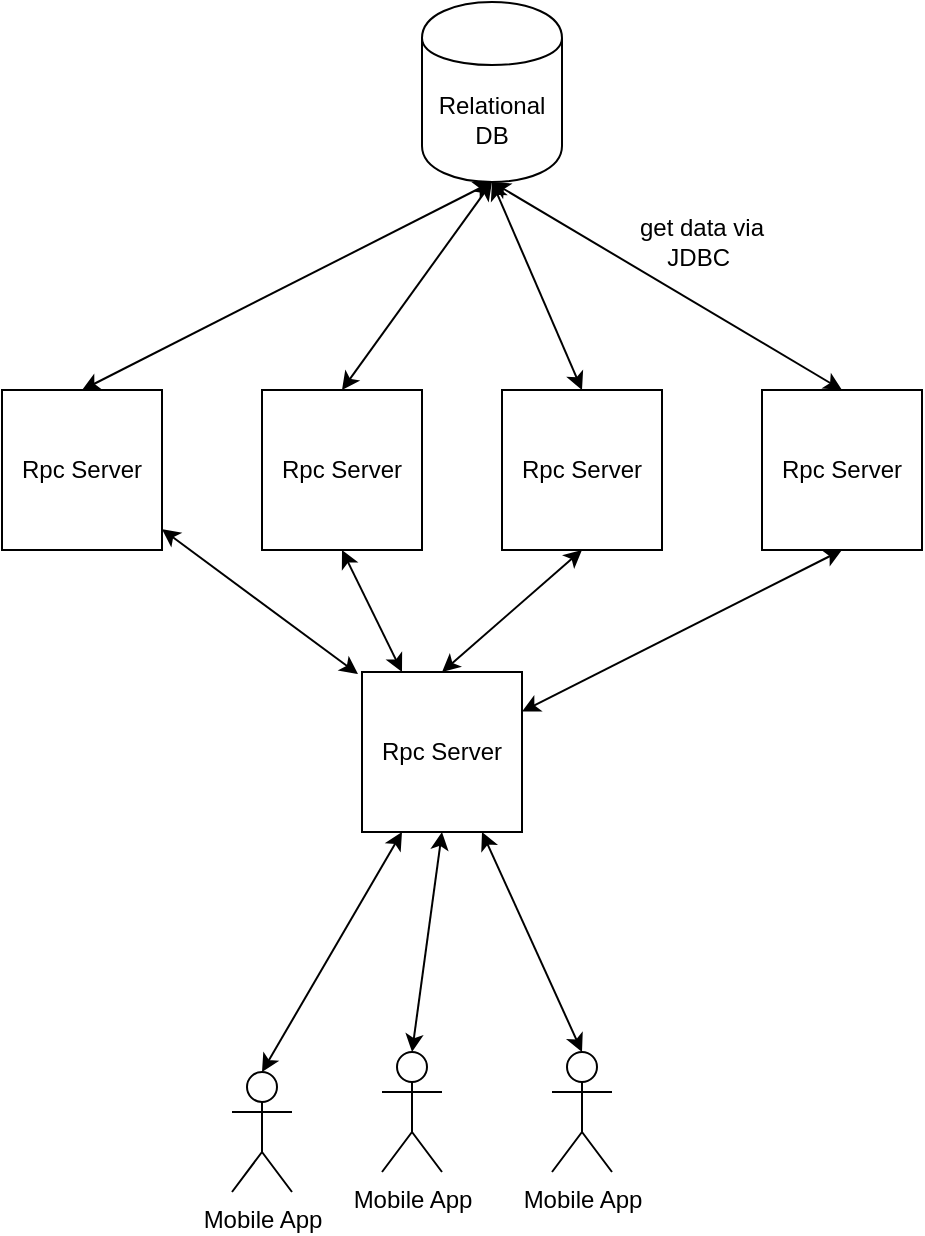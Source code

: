 <mxfile version="10.8.0" type="github"><diagram id="AlyQlOdhfBKGdvr_tPZl" name="Page-1"><mxGraphModel dx="1398" dy="857" grid="1" gridSize="10" guides="1" tooltips="1" connect="1" arrows="1" fold="1" page="1" pageScale="1" pageWidth="827" pageHeight="1169" math="0" shadow="0"><root><mxCell id="0"/><mxCell id="1" parent="0"/><mxCell id="KvPZIoC5VWN-OyyEDULk-1" value="Rpc Server" style="whiteSpace=wrap;html=1;aspect=fixed;" vertex="1" parent="1"><mxGeometry x="290" y="279" width="80" height="80" as="geometry"/></mxCell><mxCell id="KvPZIoC5VWN-OyyEDULk-2" value="Rpc Server" style="whiteSpace=wrap;html=1;aspect=fixed;" vertex="1" parent="1"><mxGeometry x="160" y="279" width="80" height="80" as="geometry"/></mxCell><mxCell id="KvPZIoC5VWN-OyyEDULk-3" value="Rpc Server" style="whiteSpace=wrap;html=1;aspect=fixed;" vertex="1" parent="1"><mxGeometry x="410" y="279" width="80" height="80" as="geometry"/></mxCell><mxCell id="KvPZIoC5VWN-OyyEDULk-4" value="Rpc Server" style="whiteSpace=wrap;html=1;aspect=fixed;" vertex="1" parent="1"><mxGeometry x="540" y="279" width="80" height="80" as="geometry"/></mxCell><mxCell id="KvPZIoC5VWN-OyyEDULk-8" value="" style="endArrow=classic;startArrow=classic;html=1;exitX=-0.025;exitY=0.013;exitDx=0;exitDy=0;exitPerimeter=0;" edge="1" parent="1" source="KvPZIoC5VWN-OyyEDULk-24" target="KvPZIoC5VWN-OyyEDULk-2"><mxGeometry width="50" height="50" relative="1" as="geometry"><mxPoint x="340" y="515" as="sourcePoint"/><mxPoint x="250" y="395" as="targetPoint"/></mxGeometry></mxCell><mxCell id="KvPZIoC5VWN-OyyEDULk-9" value="" style="endArrow=classic;startArrow=classic;html=1;entryX=0.5;entryY=1;entryDx=0;entryDy=0;exitX=0.25;exitY=0;exitDx=0;exitDy=0;" edge="1" parent="1" source="KvPZIoC5VWN-OyyEDULk-24" target="KvPZIoC5VWN-OyyEDULk-1"><mxGeometry width="50" height="50" relative="1" as="geometry"><mxPoint x="358" y="483" as="sourcePoint"/><mxPoint x="260" y="435" as="targetPoint"/></mxGeometry></mxCell><mxCell id="KvPZIoC5VWN-OyyEDULk-10" value="" style="endArrow=classic;startArrow=classic;html=1;entryX=0.5;entryY=1;entryDx=0;entryDy=0;exitX=0.5;exitY=0;exitDx=0;exitDy=0;" edge="1" parent="1" source="KvPZIoC5VWN-OyyEDULk-24" target="KvPZIoC5VWN-OyyEDULk-3"><mxGeometry width="50" height="50" relative="1" as="geometry"><mxPoint x="400" y="470" as="sourcePoint"/><mxPoint x="270" y="445" as="targetPoint"/></mxGeometry></mxCell><mxCell id="KvPZIoC5VWN-OyyEDULk-11" value="" style="endArrow=classic;startArrow=classic;html=1;entryX=0.5;entryY=1;entryDx=0;entryDy=0;" edge="1" parent="1" source="KvPZIoC5VWN-OyyEDULk-24" target="KvPZIoC5VWN-OyyEDULk-4"><mxGeometry width="50" height="50" relative="1" as="geometry"><mxPoint x="442" y="483" as="sourcePoint"/><mxPoint x="280" y="455" as="targetPoint"/></mxGeometry></mxCell><mxCell id="KvPZIoC5VWN-OyyEDULk-12" value="Relational&lt;br&gt;DB&lt;br&gt;" style="shape=cylinder;whiteSpace=wrap;html=1;boundedLbl=1;backgroundOutline=1;" vertex="1" parent="1"><mxGeometry x="370" y="85" width="70" height="90" as="geometry"/></mxCell><mxCell id="KvPZIoC5VWN-OyyEDULk-13" value="" style="endArrow=classic;startArrow=classic;html=1;exitX=0.5;exitY=0;exitDx=0;exitDy=0;entryX=0.5;entryY=1;entryDx=0;entryDy=0;" edge="1" parent="1" source="KvPZIoC5VWN-OyyEDULk-2" target="KvPZIoC5VWN-OyyEDULk-12"><mxGeometry width="50" height="50" relative="1" as="geometry"><mxPoint x="210" y="245" as="sourcePoint"/><mxPoint x="260" y="195" as="targetPoint"/></mxGeometry></mxCell><mxCell id="KvPZIoC5VWN-OyyEDULk-14" value="" style="endArrow=classic;startArrow=classic;html=1;exitX=0.5;exitY=0;exitDx=0;exitDy=0;entryX=0.5;entryY=1;entryDx=0;entryDy=0;" edge="1" parent="1" source="KvPZIoC5VWN-OyyEDULk-1" target="KvPZIoC5VWN-OyyEDULk-12"><mxGeometry width="50" height="50" relative="1" as="geometry"><mxPoint x="423" y="252" as="sourcePoint"/><mxPoint x="473" y="202" as="targetPoint"/></mxGeometry></mxCell><mxCell id="KvPZIoC5VWN-OyyEDULk-15" value="" style="endArrow=classic;startArrow=classic;html=1;exitX=0.5;exitY=0;exitDx=0;exitDy=0;entryX=0.5;entryY=1;entryDx=0;entryDy=0;" edge="1" parent="1" source="KvPZIoC5VWN-OyyEDULk-3" target="KvPZIoC5VWN-OyyEDULk-12"><mxGeometry width="50" height="50" relative="1" as="geometry"><mxPoint x="423" y="252" as="sourcePoint"/><mxPoint x="473" y="202" as="targetPoint"/></mxGeometry></mxCell><mxCell id="KvPZIoC5VWN-OyyEDULk-16" value="" style="endArrow=classic;startArrow=classic;html=1;exitX=0.5;exitY=0;exitDx=0;exitDy=0;entryX=0.5;entryY=1;entryDx=0;entryDy=0;" edge="1" parent="1" source="KvPZIoC5VWN-OyyEDULk-4" target="KvPZIoC5VWN-OyyEDULk-12"><mxGeometry width="50" height="50" relative="1" as="geometry"><mxPoint x="555" y="265" as="sourcePoint"/><mxPoint x="605" y="215" as="targetPoint"/></mxGeometry></mxCell><mxCell id="KvPZIoC5VWN-OyyEDULk-17" value="get data via JDBC&amp;nbsp;" style="text;html=1;strokeColor=none;fillColor=none;align=center;verticalAlign=middle;whiteSpace=wrap;rounded=0;" vertex="1" parent="1"><mxGeometry x="470" y="175" width="80" height="60" as="geometry"/></mxCell><mxCell id="KvPZIoC5VWN-OyyEDULk-18" value="Mobile App" style="shape=umlActor;verticalLabelPosition=bottom;labelBackgroundColor=#ffffff;verticalAlign=top;html=1;outlineConnect=0;" vertex="1" parent="1"><mxGeometry x="275" y="620" width="30" height="60" as="geometry"/></mxCell><mxCell id="KvPZIoC5VWN-OyyEDULk-19" value="Mobile App" style="shape=umlActor;verticalLabelPosition=bottom;labelBackgroundColor=#ffffff;verticalAlign=top;html=1;outlineConnect=0;" vertex="1" parent="1"><mxGeometry x="350" y="610" width="30" height="60" as="geometry"/></mxCell><mxCell id="KvPZIoC5VWN-OyyEDULk-20" value="Mobile App" style="shape=umlActor;verticalLabelPosition=bottom;labelBackgroundColor=#ffffff;verticalAlign=top;html=1;outlineConnect=0;" vertex="1" parent="1"><mxGeometry x="435" y="610" width="30" height="60" as="geometry"/></mxCell><mxCell id="KvPZIoC5VWN-OyyEDULk-21" value="" style="endArrow=classic;startArrow=classic;html=1;exitX=0.5;exitY=0;exitDx=0;exitDy=0;exitPerimeter=0;entryX=0.25;entryY=1;entryDx=0;entryDy=0;" edge="1" parent="1" source="KvPZIoC5VWN-OyyEDULk-18" target="KvPZIoC5VWN-OyyEDULk-24"><mxGeometry width="50" height="50" relative="1" as="geometry"><mxPoint x="220" y="675" as="sourcePoint"/><mxPoint x="216" y="597" as="targetPoint"/></mxGeometry></mxCell><mxCell id="KvPZIoC5VWN-OyyEDULk-22" value="" style="endArrow=classic;startArrow=classic;html=1;exitX=0.5;exitY=0;exitDx=0;exitDy=0;exitPerimeter=0;entryX=0.5;entryY=1;entryDx=0;entryDy=0;" edge="1" parent="1" source="KvPZIoC5VWN-OyyEDULk-19" target="KvPZIoC5VWN-OyyEDULk-24"><mxGeometry width="50" height="50" relative="1" as="geometry"><mxPoint x="230" y="685" as="sourcePoint"/><mxPoint x="266" y="611" as="targetPoint"/></mxGeometry></mxCell><mxCell id="KvPZIoC5VWN-OyyEDULk-23" value="" style="endArrow=classic;startArrow=classic;html=1;exitX=0.5;exitY=0;exitDx=0;exitDy=0;exitPerimeter=0;entryX=0.75;entryY=1;entryDx=0;entryDy=0;" edge="1" parent="1" source="KvPZIoC5VWN-OyyEDULk-20" target="KvPZIoC5VWN-OyyEDULk-24"><mxGeometry width="50" height="50" relative="1" as="geometry"><mxPoint x="240" y="695" as="sourcePoint"/><mxPoint x="296" y="599" as="targetPoint"/></mxGeometry></mxCell><mxCell id="KvPZIoC5VWN-OyyEDULk-24" value="Rpc Server" style="whiteSpace=wrap;html=1;aspect=fixed;" vertex="1" parent="1"><mxGeometry x="340" y="420" width="80" height="80" as="geometry"/></mxCell></root></mxGraphModel></diagram></mxfile>